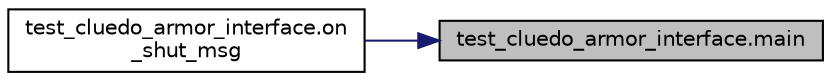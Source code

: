 digraph "test_cluedo_armor_interface.main"
{
 // LATEX_PDF_SIZE
  edge [fontname="Helvetica",fontsize="10",labelfontname="Helvetica",labelfontsize="10"];
  node [fontname="Helvetica",fontsize="10",shape=record];
  rankdir="RL";
  Node1 [label="test_cluedo_armor_interface.main",height=0.2,width=0.4,color="black", fillcolor="grey75", style="filled", fontcolor="black",tooltip=" "];
  Node1 -> Node2 [dir="back",color="midnightblue",fontsize="10",style="solid",fontname="Helvetica"];
  Node2 [label="test_cluedo_armor_interface.on\l_shut_msg",height=0.2,width=0.4,color="black", fillcolor="white", style="filled",URL="$a00163_a11beb134cd594225e8cdc2302cefec53.html#a11beb134cd594225e8cdc2302cefec53",tooltip=" "];
}
